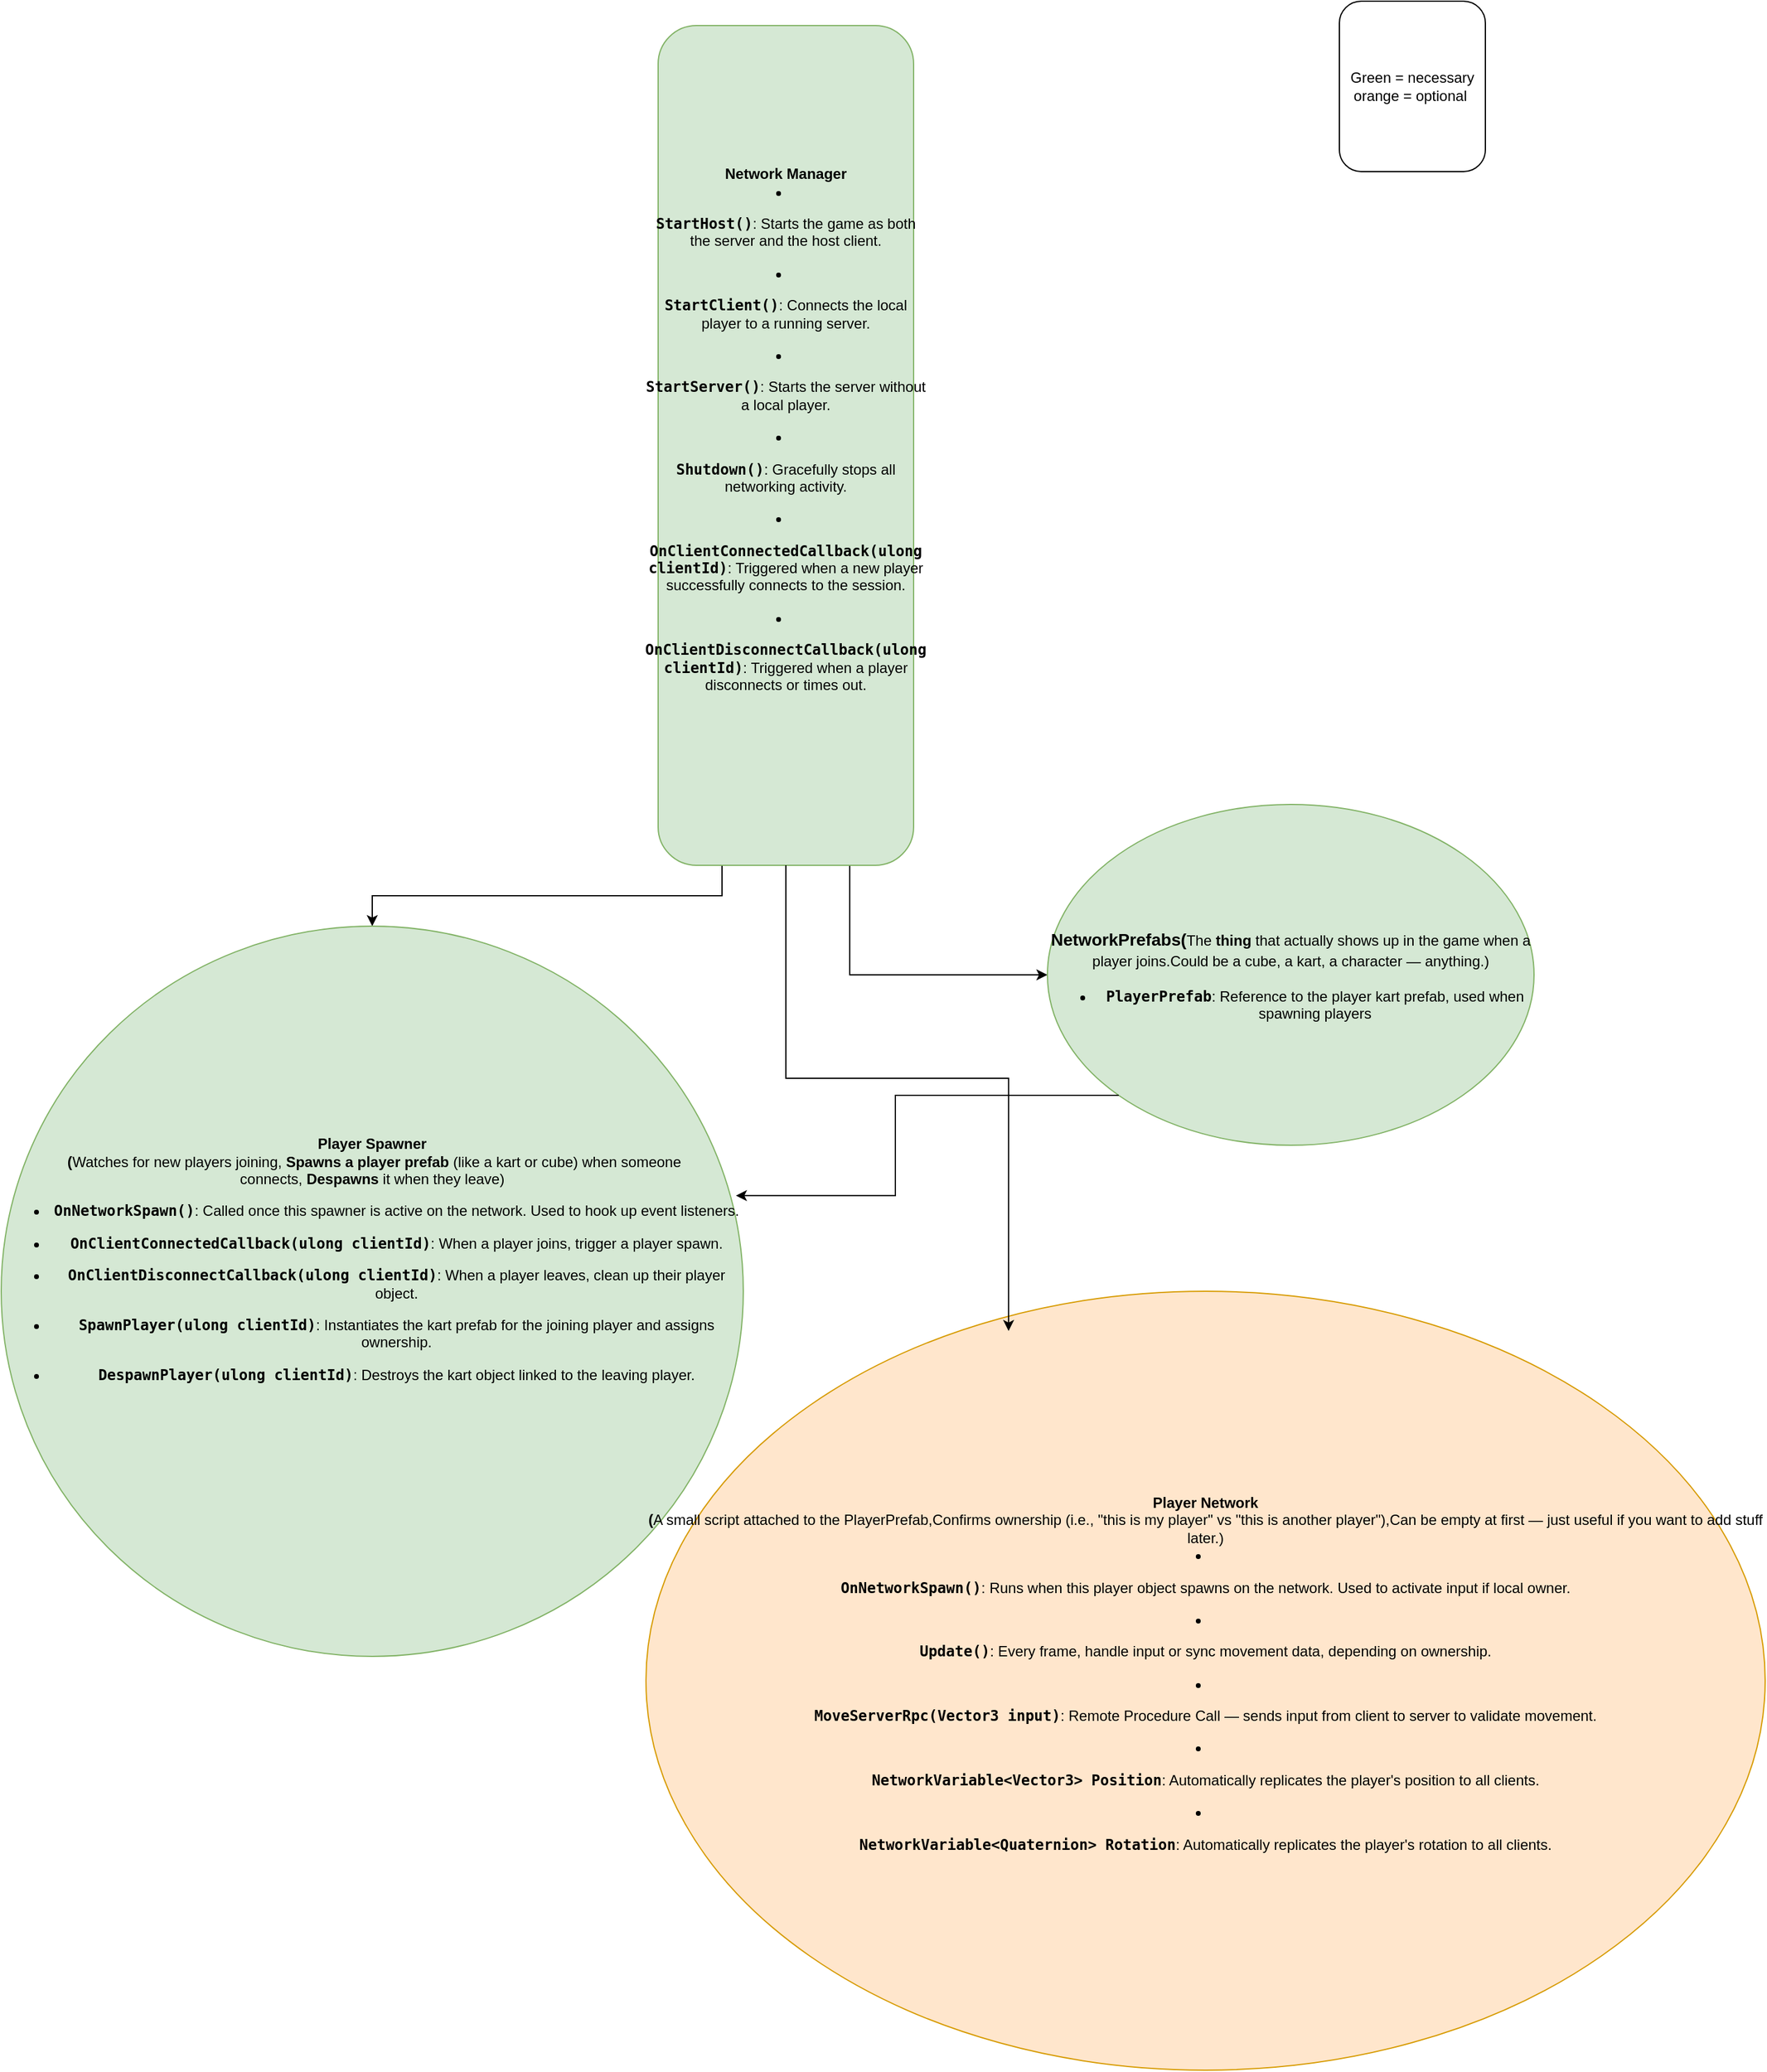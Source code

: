 
<mxfile version="26.2.15">
  <diagram id="C5RBs43oDa-KdzZeNtuy" name="Page-1">
    <mxGraphModel grid="1" page="1" gridSize="10" guides="1" tooltips="1" connect="1" arrows="1" fold="1" pageScale="1" pageWidth="827" pageHeight="1169" math="0" shadow="0">
      <root>
        <mxCell id="WIyWlLk6GJQsqaUBKTNV-0" />
        <mxCell id="WIyWlLk6GJQsqaUBKTNV-1" parent="WIyWlLk6GJQsqaUBKTNV-0" />
        <mxCell id="Pd-dhC6Kyb1Zk-Jqie9X-9" style="edgeStyle=orthogonalEdgeStyle;rounded=0;orthogonalLoop=1;jettySize=auto;html=1;exitX=0.25;exitY=1;exitDx=0;exitDy=0;" edge="1" parent="WIyWlLk6GJQsqaUBKTNV-1" source="Pd-dhC6Kyb1Zk-Jqie9X-0" target="Pd-dhC6Kyb1Zk-Jqie9X-2">
          <mxGeometry relative="1" as="geometry" />
        </mxCell>
        <mxCell id="Pd-dhC6Kyb1Zk-Jqie9X-11" style="edgeStyle=orthogonalEdgeStyle;rounded=0;orthogonalLoop=1;jettySize=auto;html=1;exitX=0.75;exitY=1;exitDx=0;exitDy=0;" edge="1" parent="WIyWlLk6GJQsqaUBKTNV-1" source="Pd-dhC6Kyb1Zk-Jqie9X-0" target="Pd-dhC6Kyb1Zk-Jqie9X-1">
          <mxGeometry relative="1" as="geometry" />
        </mxCell>
        <mxCell id="Pd-dhC6Kyb1Zk-Jqie9X-0" value="&lt;b&gt;Network Manager&lt;/b&gt;&lt;li class=&quot;&quot; data-end=&quot;324&quot; data-start=&quot;248&quot;&gt;&lt;p class=&quot;&quot; data-end=&quot;324&quot; data-start=&quot;250&quot;&gt;&lt;strong data-end=&quot;267&quot; data-start=&quot;250&quot;&gt;&lt;code data-end=&quot;265&quot; data-start=&quot;252&quot;&gt;StartHost()&lt;/code&gt;&lt;/strong&gt;: Starts the game as both the server and the host client.&lt;/p&gt;&lt;/li&gt;&lt;li class=&quot;&quot; data-end=&quot;394&quot; data-start=&quot;325&quot;&gt;&lt;br&gt;&lt;p class=&quot;&quot; data-end=&quot;394&quot; data-start=&quot;327&quot;&gt;&lt;strong data-end=&quot;346&quot; data-start=&quot;327&quot;&gt;&lt;code data-end=&quot;344&quot; data-start=&quot;329&quot;&gt;StartClient()&lt;/code&gt;&lt;/strong&gt;: Connects the local player to a running server.&lt;/p&gt;&lt;/li&gt;&lt;li class=&quot;&quot; data-end=&quot;459&quot; data-start=&quot;395&quot;&gt;&lt;br&gt;&lt;p class=&quot;&quot; data-end=&quot;459&quot; data-start=&quot;397&quot;&gt;&lt;strong data-end=&quot;416&quot; data-start=&quot;397&quot;&gt;&lt;code data-end=&quot;414&quot; data-start=&quot;399&quot;&gt;StartServer()&lt;/code&gt;&lt;/strong&gt;: Starts the server without a local player.&lt;/p&gt;&lt;/li&gt;&lt;li class=&quot;&quot; data-end=&quot;521&quot; data-start=&quot;460&quot;&gt;&lt;p class=&quot;&quot; data-end=&quot;521&quot; data-start=&quot;462&quot;&gt;&lt;strong data-end=&quot;478&quot; data-start=&quot;462&quot;&gt;&lt;code data-end=&quot;476&quot; data-start=&quot;464&quot;&gt;Shutdown()&lt;/code&gt;&lt;/strong&gt;: Gracefully stops all networking activity.&lt;/p&gt;&lt;/li&gt;&lt;li class=&quot;&quot; data-end=&quot;638&quot; data-start=&quot;522&quot;&gt;&lt;br&gt;&lt;p class=&quot;&quot; data-end=&quot;638&quot; data-start=&quot;524&quot;&gt;&lt;strong data-end=&quot;571&quot; data-start=&quot;524&quot;&gt;&lt;code data-end=&quot;569&quot; data-start=&quot;526&quot;&gt;OnClientConnectedCallback(ulong clientId)&lt;/code&gt;&lt;/strong&gt;: Triggered when a new player successfully connects to the session.&lt;/p&gt;&lt;/li&gt;&lt;li class=&quot;&quot; data-end=&quot;740&quot; data-start=&quot;639&quot;&gt;&lt;br&gt;&lt;p class=&quot;&quot; data-end=&quot;740&quot; data-start=&quot;641&quot;&gt;&lt;strong data-end=&quot;689&quot; data-start=&quot;641&quot;&gt;&lt;code data-end=&quot;687&quot; data-start=&quot;643&quot;&gt;OnClientDisconnectCallback(ulong clientId)&lt;/code&gt;&lt;/strong&gt;: Triggered when a player disconnects or times out.&lt;/p&gt;&lt;/li&gt;&lt;div&gt;&amp;nbsp;&lt;/div&gt;" style="rounded=1;whiteSpace=wrap;html=1;fillColor=#d5e8d4;strokeColor=#82b366;" vertex="1" parent="WIyWlLk6GJQsqaUBKTNV-1">
          <mxGeometry x="-40" y="-660" width="210" height="690" as="geometry" />
        </mxCell>
        <mxCell id="Pd-dhC6Kyb1Zk-Jqie9X-1" value="&lt;h3 class=&quot;&quot; data-end=&quot;3037&quot; data-start=&quot;3008&quot;&gt;&lt;strong data-end=&quot;3037&quot; data-start=&quot;3012&quot;&gt;NetworkPrefabs(&lt;/strong&gt;&lt;span style=&quot;background-color: transparent; color: light-dark(rgb(0, 0, 0), rgb(255, 255, 255)); font-size: 12px; font-weight: normal;&quot;&gt;The &lt;/span&gt;&lt;strong style=&quot;background-color: transparent; color: light-dark(rgb(0, 0, 0), rgb(255, 255, 255)); font-size: 12px;&quot; data-end=&quot;803&quot; data-start=&quot;794&quot;&gt;thing&lt;/strong&gt;&lt;span style=&quot;background-color: transparent; color: light-dark(rgb(0, 0, 0), rgb(255, 255, 255)); font-size: 12px; font-weight: normal;&quot;&gt; that actually shows up in the game when a player joins.&lt;/span&gt;&lt;span style=&quot;background-color: transparent; color: light-dark(rgb(0, 0, 0), rgb(255, 255, 255)); font-size: 12px; font-weight: normal;&quot;&gt;Could be a cube, a kart, a character — anything.)&lt;/span&gt;&lt;/h3&gt;&lt;ul data-end=&quot;3124&quot; data-start=&quot;3038&quot;&gt;&lt;li class=&quot;&quot; data-end=&quot;3124&quot; data-start=&quot;3038&quot;&gt;&lt;p class=&quot;&quot; data-end=&quot;3124&quot; data-start=&quot;3040&quot;&gt;&lt;strong data-end=&quot;3058&quot; data-start=&quot;3040&quot;&gt;&lt;code data-end=&quot;3056&quot; data-start=&quot;3042&quot;&gt;PlayerPrefab&lt;/code&gt;&lt;/strong&gt;: Reference to the player kart prefab, used when spawning players&lt;/p&gt;&lt;/li&gt;&lt;/ul&gt;" style="ellipse;whiteSpace=wrap;html=1;fillColor=#d5e8d4;strokeColor=#82b366;" vertex="1" parent="WIyWlLk6GJQsqaUBKTNV-1">
          <mxGeometry x="280" y="-20" width="400" height="280" as="geometry" />
        </mxCell>
        <mxCell id="Pd-dhC6Kyb1Zk-Jqie9X-2" value="&lt;b&gt;Player Spawner&lt;/b&gt;&lt;div&gt;&lt;b&gt;&amp;nbsp;(&lt;/b&gt;&lt;span style=&quot;background-color: transparent; color: light-dark(rgb(0, 0, 0), rgb(255, 255, 255));&quot;&gt;Watches for new players joining,&amp;nbsp;&lt;/span&gt;&lt;strong style=&quot;background-color: transparent; color: light-dark(rgb(0, 0, 0), rgb(255, 255, 255));&quot; data-end=&quot;561&quot; data-start=&quot;535&quot;&gt;Spawns a player prefab&lt;/strong&gt;&lt;span style=&quot;background-color: transparent; color: light-dark(rgb(0, 0, 0), rgb(255, 255, 255));&quot;&gt; (like a kart or cube) when someone connects,&amp;nbsp;&lt;/span&gt;&lt;strong style=&quot;background-color: transparent; color: light-dark(rgb(0, 0, 0), rgb(255, 255, 255));&quot; data-end=&quot;621&quot; data-start=&quot;609&quot;&gt;Despawns&lt;/strong&gt;&lt;span style=&quot;background-color: transparent; color: light-dark(rgb(0, 0, 0), rgb(255, 255, 255));&quot;&gt; it when they leave)&lt;/span&gt;&lt;div&gt;&lt;ul data-end=&quot;1324&quot; data-start=&quot;809&quot;&gt;&lt;li class=&quot;&quot; data-end=&quot;918&quot; data-start=&quot;809&quot;&gt;&lt;p class=&quot;&quot; data-end=&quot;918&quot; data-start=&quot;811&quot;&gt;&lt;strong data-end=&quot;833&quot; data-start=&quot;811&quot;&gt;&lt;code data-end=&quot;831&quot; data-start=&quot;813&quot;&gt;OnNetworkSpawn()&lt;/code&gt;&lt;/strong&gt;: Called once this spawner is active on the network. Used to hook up event listeners.&lt;/p&gt;&lt;/li&gt;&lt;li class=&quot;&quot; data-end=&quot;1014&quot; data-start=&quot;919&quot;&gt;&lt;p class=&quot;&quot; data-end=&quot;1014&quot; data-start=&quot;921&quot;&gt;&lt;strong data-end=&quot;968&quot; data-start=&quot;921&quot;&gt;&lt;code data-end=&quot;966&quot; data-start=&quot;923&quot;&gt;OnClientConnectedCallback(ulong clientId)&lt;/code&gt;&lt;/strong&gt;: When a player joins, trigger a player spawn.&lt;/p&gt;&lt;/li&gt;&lt;li class=&quot;&quot; data-end=&quot;1118&quot; data-start=&quot;1015&quot;&gt;&lt;p class=&quot;&quot; data-end=&quot;1118&quot; data-start=&quot;1017&quot;&gt;&lt;strong data-end=&quot;1065&quot; data-start=&quot;1017&quot;&gt;&lt;code data-end=&quot;1063&quot; data-start=&quot;1019&quot;&gt;OnClientDisconnectCallback(ulong clientId)&lt;/code&gt;&lt;/strong&gt;: When a player leaves, clean up their player object.&lt;/p&gt;&lt;/li&gt;&lt;li class=&quot;&quot; data-end=&quot;1230&quot; data-start=&quot;1119&quot;&gt;&lt;p class=&quot;&quot; data-end=&quot;1230&quot; data-start=&quot;1121&quot;&gt;&lt;strong data-end=&quot;1154&quot; data-start=&quot;1121&quot;&gt;&lt;code data-end=&quot;1152&quot; data-start=&quot;1123&quot;&gt;SpawnPlayer(ulong clientId)&lt;/code&gt;&lt;/strong&gt;: Instantiates the kart prefab for the joining player and assigns ownership.&lt;/p&gt;&lt;/li&gt;&lt;li class=&quot;&quot; data-end=&quot;1324&quot; data-start=&quot;1231&quot;&gt;&lt;p class=&quot;&quot; data-end=&quot;1324&quot; data-start=&quot;1233&quot;&gt;&lt;strong data-end=&quot;1268&quot; data-start=&quot;1233&quot;&gt;&lt;code data-end=&quot;1266&quot; data-start=&quot;1235&quot;&gt;DespawnPlayer(ulong clientId)&lt;/code&gt;&lt;/strong&gt;: Destroys the kart object linked to the leaving player.&lt;/p&gt;&lt;br&gt;&lt;/li&gt;&lt;br&gt;&lt;/ul&gt;&lt;/div&gt;&lt;/div&gt;" style="ellipse;whiteSpace=wrap;html=1;fillColor=#d5e8d4;strokeColor=#82b366;" vertex="1" parent="WIyWlLk6GJQsqaUBKTNV-1">
          <mxGeometry x="-580" y="80" width="610" height="600" as="geometry" />
        </mxCell>
        <mxCell id="Pd-dhC6Kyb1Zk-Jqie9X-3" value="&lt;b&gt;Player Network&lt;/b&gt;&lt;div&gt;&lt;span style=&quot;background-color: transparent; color: light-dark(rgb(0, 0, 0), rgb(255, 255, 255));&quot;&gt;&lt;b&gt;(&lt;/b&gt;A small script attached to the PlayerPrefab,&lt;/span&gt;&lt;span style=&quot;background-color: transparent; color: light-dark(rgb(0, 0, 0), rgb(255, 255, 255));&quot;&gt;Confirms ownership (i.e., &quot;this is my player&quot; vs &quot;this is another player&quot;),&lt;/span&gt;&lt;span style=&quot;background-color: transparent; color: light-dark(rgb(0, 0, 0), rgb(255, 255, 255));&quot;&gt;Can be empty at first — just useful if you want to add stuff later.)&lt;/span&gt;&lt;li class=&quot;&quot; data-end=&quot;1357&quot; data-start=&quot;1288&quot;&gt;&lt;p class=&quot;&quot; data-end=&quot;1357&quot; data-start=&quot;1290&quot;&gt;&lt;strong style=&quot;background-color: transparent; color: light-dark(rgb(0, 0, 0), rgb(255, 255, 255));&quot; data-end=&quot;1415&quot; data-start=&quot;1393&quot;&gt;&lt;code data-end=&quot;1413&quot; data-start=&quot;1395&quot;&gt;OnNetworkSpawn()&lt;/code&gt;&lt;/strong&gt;&lt;span style=&quot;background-color: transparent; color: light-dark(rgb(0, 0, 0), rgb(255, 255, 255));&quot;&gt;: Runs when this player object spawns on the network. Used to activate input if local owner.&lt;/span&gt;&lt;/p&gt;&lt;/li&gt;&lt;div&gt;&lt;li class=&quot;&quot; data-end=&quot;1598&quot; data-start=&quot;1508&quot;&gt;&lt;br&gt;&lt;p class=&quot;&quot; data-end=&quot;1598&quot; data-start=&quot;1510&quot;&gt;&lt;strong data-end=&quot;1524&quot; data-start=&quot;1510&quot;&gt;&lt;code data-end=&quot;1522&quot; data-start=&quot;1512&quot;&gt;Update()&lt;/code&gt;&lt;/strong&gt;: Every frame, handle input or sync movement data, depending on ownership.&lt;/p&gt;&lt;/li&gt;&lt;li class=&quot;&quot; data-end=&quot;1716&quot; data-start=&quot;1599&quot;&gt;&lt;br&gt;&lt;p class=&quot;&quot; data-end=&quot;1716&quot; data-start=&quot;1601&quot;&gt;&lt;strong data-end=&quot;1635&quot; data-start=&quot;1601&quot;&gt;&lt;code data-end=&quot;1633&quot; data-start=&quot;1603&quot;&gt;MoveServerRpc(Vector3 input)&lt;/code&gt;&lt;/strong&gt;: Remote Procedure Call — sends input from client to server to validate movement.&lt;/p&gt;&lt;/li&gt;&lt;li class=&quot;&quot; data-end=&quot;1822&quot; data-start=&quot;1717&quot;&gt;&lt;br&gt;&lt;p class=&quot;&quot; data-end=&quot;1822&quot; data-start=&quot;1719&quot;&gt;&lt;strong data-end=&quot;1758&quot; data-start=&quot;1719&quot;&gt;&lt;code data-end=&quot;1756&quot; data-start=&quot;1721&quot;&gt;NetworkVariable&amp;lt;Vector3&amp;gt; Position&lt;/code&gt;&lt;/strong&gt;: Automatically replicates the player&#39;s position to all clients.&lt;/p&gt;&lt;/li&gt;&lt;li class=&quot;&quot; data-end=&quot;1931&quot; data-start=&quot;1823&quot;&gt;&lt;p class=&quot;&quot; data-end=&quot;1931&quot; data-start=&quot;1825&quot;&gt;&lt;strong data-end=&quot;1867&quot; data-start=&quot;1825&quot;&gt;&lt;code data-end=&quot;1865&quot; data-start=&quot;1827&quot;&gt;NetworkVariable&amp;lt;Quaternion&amp;gt; Rotation&lt;/code&gt;&lt;/strong&gt;: Automatically replicates the player&#39;s rotation to all clients.&lt;/p&gt;&lt;/li&gt;&lt;/div&gt;&lt;/div&gt;" style="ellipse;whiteSpace=wrap;html=1;fillColor=#ffe6cc;strokeColor=#d79b00;" vertex="1" parent="WIyWlLk6GJQsqaUBKTNV-1">
          <mxGeometry x="-50" y="380" width="920" height="640" as="geometry" />
        </mxCell>
        <mxCell id="Pd-dhC6Kyb1Zk-Jqie9X-10" style="edgeStyle=orthogonalEdgeStyle;rounded=0;orthogonalLoop=1;jettySize=auto;html=1;exitX=0.5;exitY=1;exitDx=0;exitDy=0;entryX=0.324;entryY=0.051;entryDx=0;entryDy=0;entryPerimeter=0;" edge="1" parent="WIyWlLk6GJQsqaUBKTNV-1" source="Pd-dhC6Kyb1Zk-Jqie9X-0" target="Pd-dhC6Kyb1Zk-Jqie9X-3">
          <mxGeometry relative="1" as="geometry" />
        </mxCell>
        <mxCell id="Pd-dhC6Kyb1Zk-Jqie9X-12" value="Green = necessary&lt;div&gt;orange = optional&amp;nbsp;&lt;/div&gt;" style="rounded=1;whiteSpace=wrap;html=1;" vertex="1" parent="WIyWlLk6GJQsqaUBKTNV-1">
          <mxGeometry x="520" y="-680" width="120" height="140" as="geometry" />
        </mxCell>
        <mxCell id="Pd-dhC6Kyb1Zk-Jqie9X-14" style="edgeStyle=orthogonalEdgeStyle;rounded=0;orthogonalLoop=1;jettySize=auto;html=1;exitX=0;exitY=1;exitDx=0;exitDy=0;entryX=0.99;entryY=0.369;entryDx=0;entryDy=0;entryPerimeter=0;" edge="1" parent="WIyWlLk6GJQsqaUBKTNV-1" source="Pd-dhC6Kyb1Zk-Jqie9X-1" target="Pd-dhC6Kyb1Zk-Jqie9X-2">
          <mxGeometry relative="1" as="geometry" />
        </mxCell>
      </root>
    </mxGraphModel>
  </diagram>
</mxfile>


